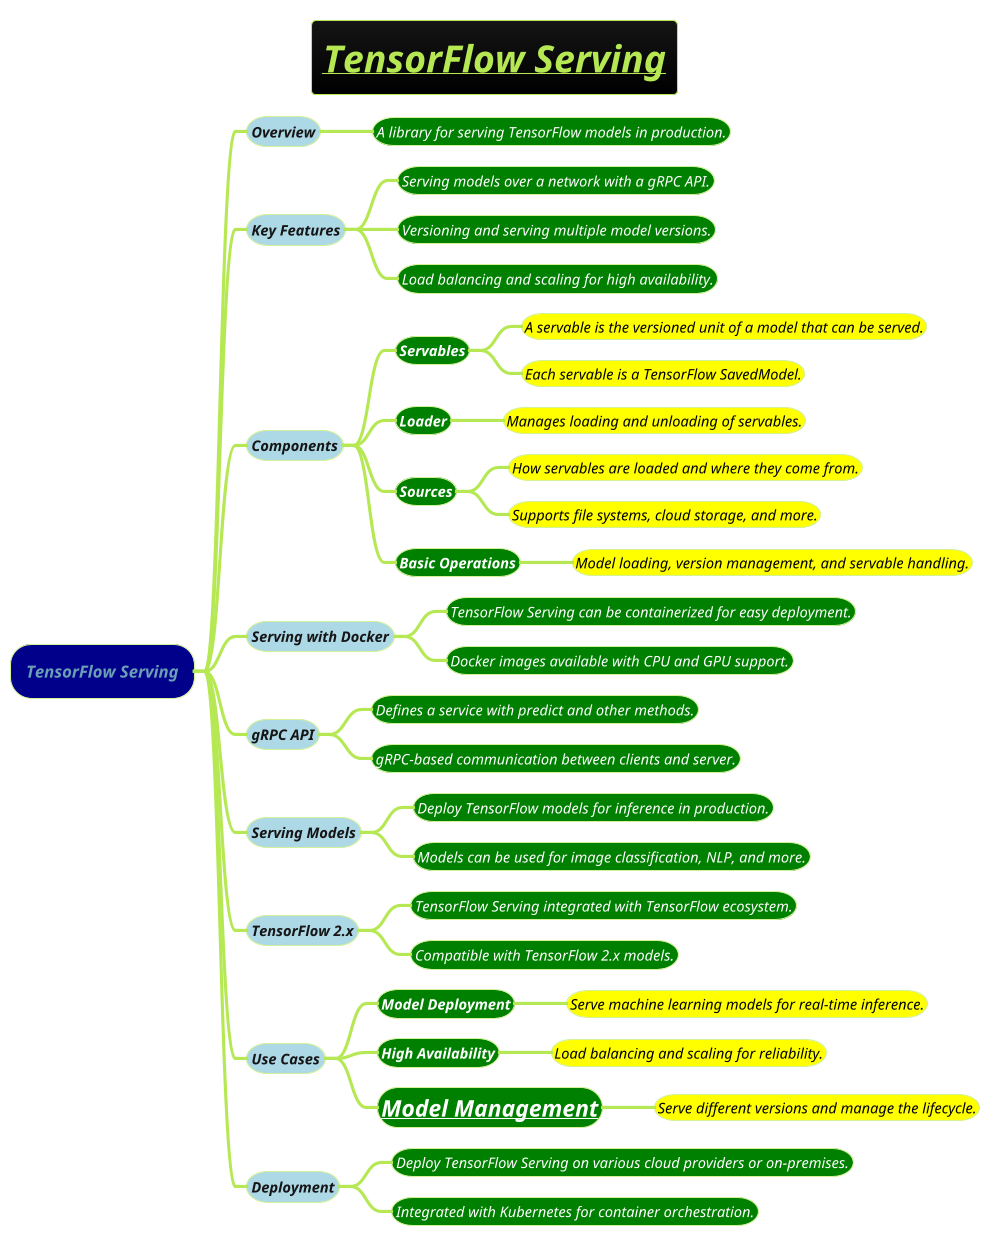 @startmindmap
title =<i><b><u>TensorFlow Serving

!theme hacker

*[#darkblue] <i>TensorFlow Serving
**[#lightblue] <i><size:14>Overview
***[#green] <color #white><i><size:14>A library for serving TensorFlow models in production.
**[#lightblue] <i><size:14>Key Features
***[#green] <color #white><i><size:14>Serving models over a network with a gRPC API.
***[#green] <color #white><i><size:14>Versioning and serving multiple model versions.
***[#green] <color #white><i><size:14>Load balancing and scaling for high availability.
**[#lightblue] <i><size:14>Components
***[#green] <b><color #white><i><size:14>Servables
****[#yellow] <color #black><i><size:14>A servable is the versioned unit of a model that can be served.
****[#yellow] <color #black><i><size:14>Each servable is a TensorFlow SavedModel.
***[#green] <b><color #white><i><size:14>Loader
****[#yellow] <color #black><i><size:14>Manages loading and unloading of servables.
***[#green] <b><color #white><i><size:14>Sources
****[#yellow] <color #black><i><size:14>How servables are loaded and where they come from.
****[#yellow] <color #black><i><size:14>Supports file systems, cloud storage, and more.
***[#green] <b><color #white><i><size:14>Basic Operations
****[#yellow] <color #black><i><size:14>Model loading, version management, and servable handling.
**[#lightblue] <i><size:14>Serving with Docker
***[#green] <color #white><i><size:14>TensorFlow Serving can be containerized for easy deployment.
***[#green] <color #white><i><size:14>Docker images available with CPU and GPU support.
**[#lightblue] <i><size:14>gRPC API
***[#green] <color #white><i><size:14>Defines a service with predict and other methods.
***[#green] <color #white><i><size:14>gRPC-based communication between clients and server.
**[#lightblue] <i><size:14>Serving Models
***[#green] <color #white><i><size:14>Deploy TensorFlow models for inference in production.
***[#green] <color #white><i><size:14>Models can be used for image classification, NLP, and more.
**[#lightblue] <i><size:14>TensorFlow 2.x
***[#green] <color #white><i><size:14>TensorFlow Serving integrated with TensorFlow ecosystem.
***[#green] <color #white><i><size:14>Compatible with TensorFlow 2.x models.
**[#lightblue] <i><size:14>Use Cases
***[#green] <b><color #white><i><size:14>Model Deployment
****[#yellow] <color #black><i><size:14>Serve machine learning models for real-time inference.
***[#green] <b><color #white><i><size:14>High Availability
****[#yellow] <color #black><i><size:14>Load balancing and scaling for reliability.
***[#green] <b><color #white><i><size:22>[[Model-Management.puml Model Management]]
****[#yellow] <color #black><i><size:14>Serve different versions and manage the lifecycle.
**[#lightblue] <i><size:14>Deployment
***[#green] <color #white><i><size:14>Deploy TensorFlow Serving on various cloud providers or on-premises.
***[#green] <color #white><i><size:14>Integrated with Kubernetes for container orchestration.
@endmindmap

